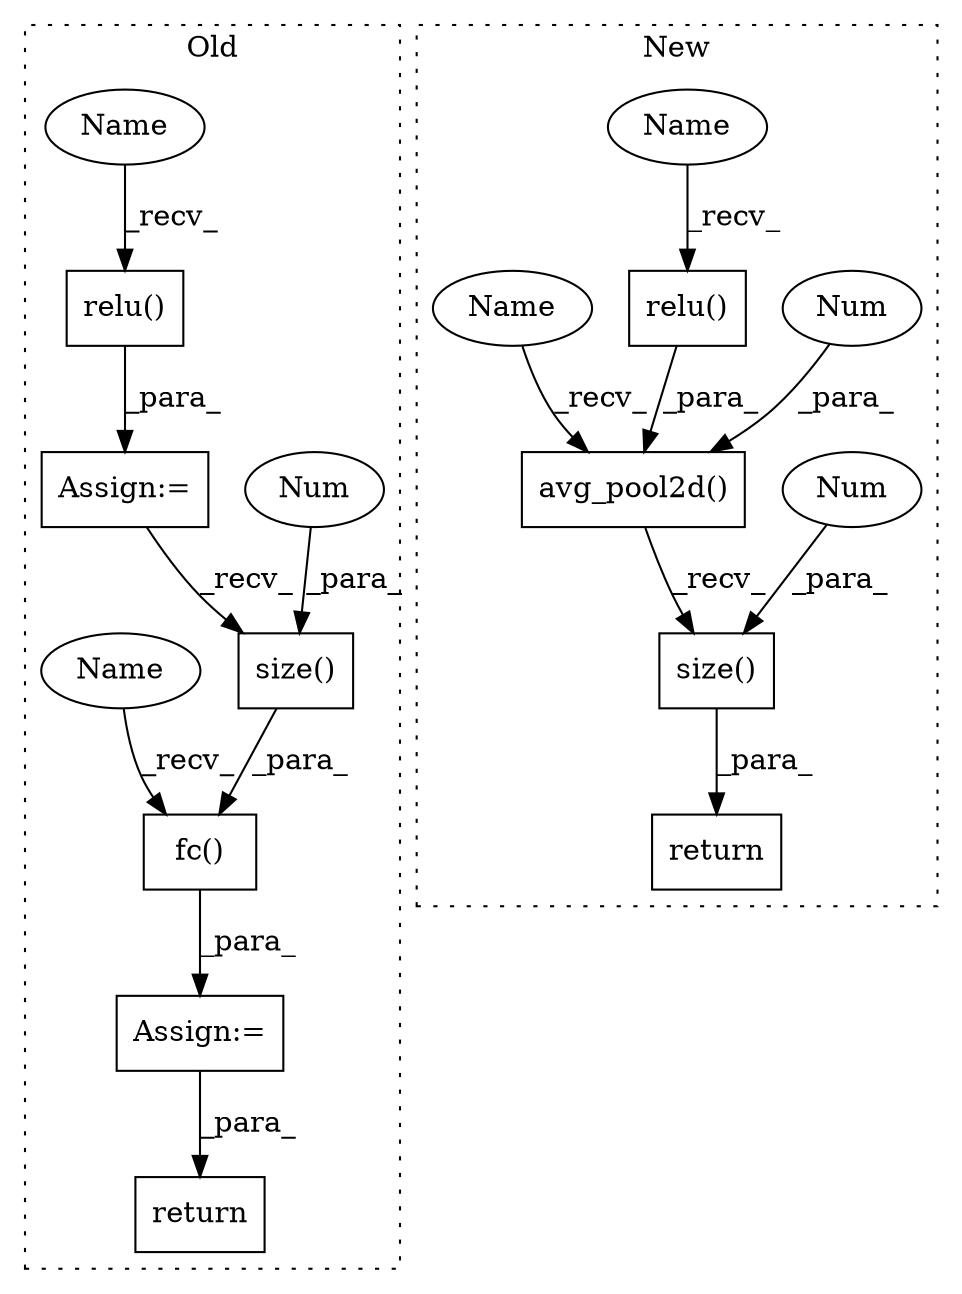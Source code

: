 digraph G {
subgraph cluster0 {
1 [label="return" a="93" s="4854" l="7" shape="box"];
4 [label="Assign:=" a="68" s="4831" l="3" shape="box"];
5 [label="fc()" a="75" s="4834,4843" l="8,1" shape="box"];
6 [label="relu()" a="75" s="4628,4639" l="10,1" shape="box"];
8 [label="Assign:=" a="68" s="4625" l="3" shape="box"];
11 [label="size()" a="75" s="4807,4815" l="7,1" shape="box"];
12 [label="Num" a="76" s="4814" l="1" shape="ellipse"];
16 [label="Name" a="87" s="4628" l="4" shape="ellipse"];
17 [label="Name" a="87" s="4834" l="4" shape="ellipse"];
label = "Old";
style="dotted";
}
subgraph cluster1 {
2 [label="avg_pool2d()" a="75" s="3689,3708" l="13,1" shape="box"];
3 [label="return" a="93" s="3789" l="7" shape="box"];
7 [label="relu()" a="75" s="3519,3549" l="7,1" shape="box"];
9 [label="size()" a="75" s="3733,3743" l="9,1" shape="box"];
10 [label="Num" a="76" s="3742" l="1" shape="ellipse"];
13 [label="Num" a="76" s="3707" l="1" shape="ellipse"];
14 [label="Name" a="87" s="3519" l="1" shape="ellipse"];
15 [label="Name" a="87" s="3689" l="1" shape="ellipse"];
label = "New";
style="dotted";
}
2 -> 9 [label="_recv_"];
4 -> 1 [label="_para_"];
5 -> 4 [label="_para_"];
6 -> 8 [label="_para_"];
7 -> 2 [label="_para_"];
8 -> 11 [label="_recv_"];
9 -> 3 [label="_para_"];
10 -> 9 [label="_para_"];
11 -> 5 [label="_para_"];
12 -> 11 [label="_para_"];
13 -> 2 [label="_para_"];
14 -> 7 [label="_recv_"];
15 -> 2 [label="_recv_"];
16 -> 6 [label="_recv_"];
17 -> 5 [label="_recv_"];
}